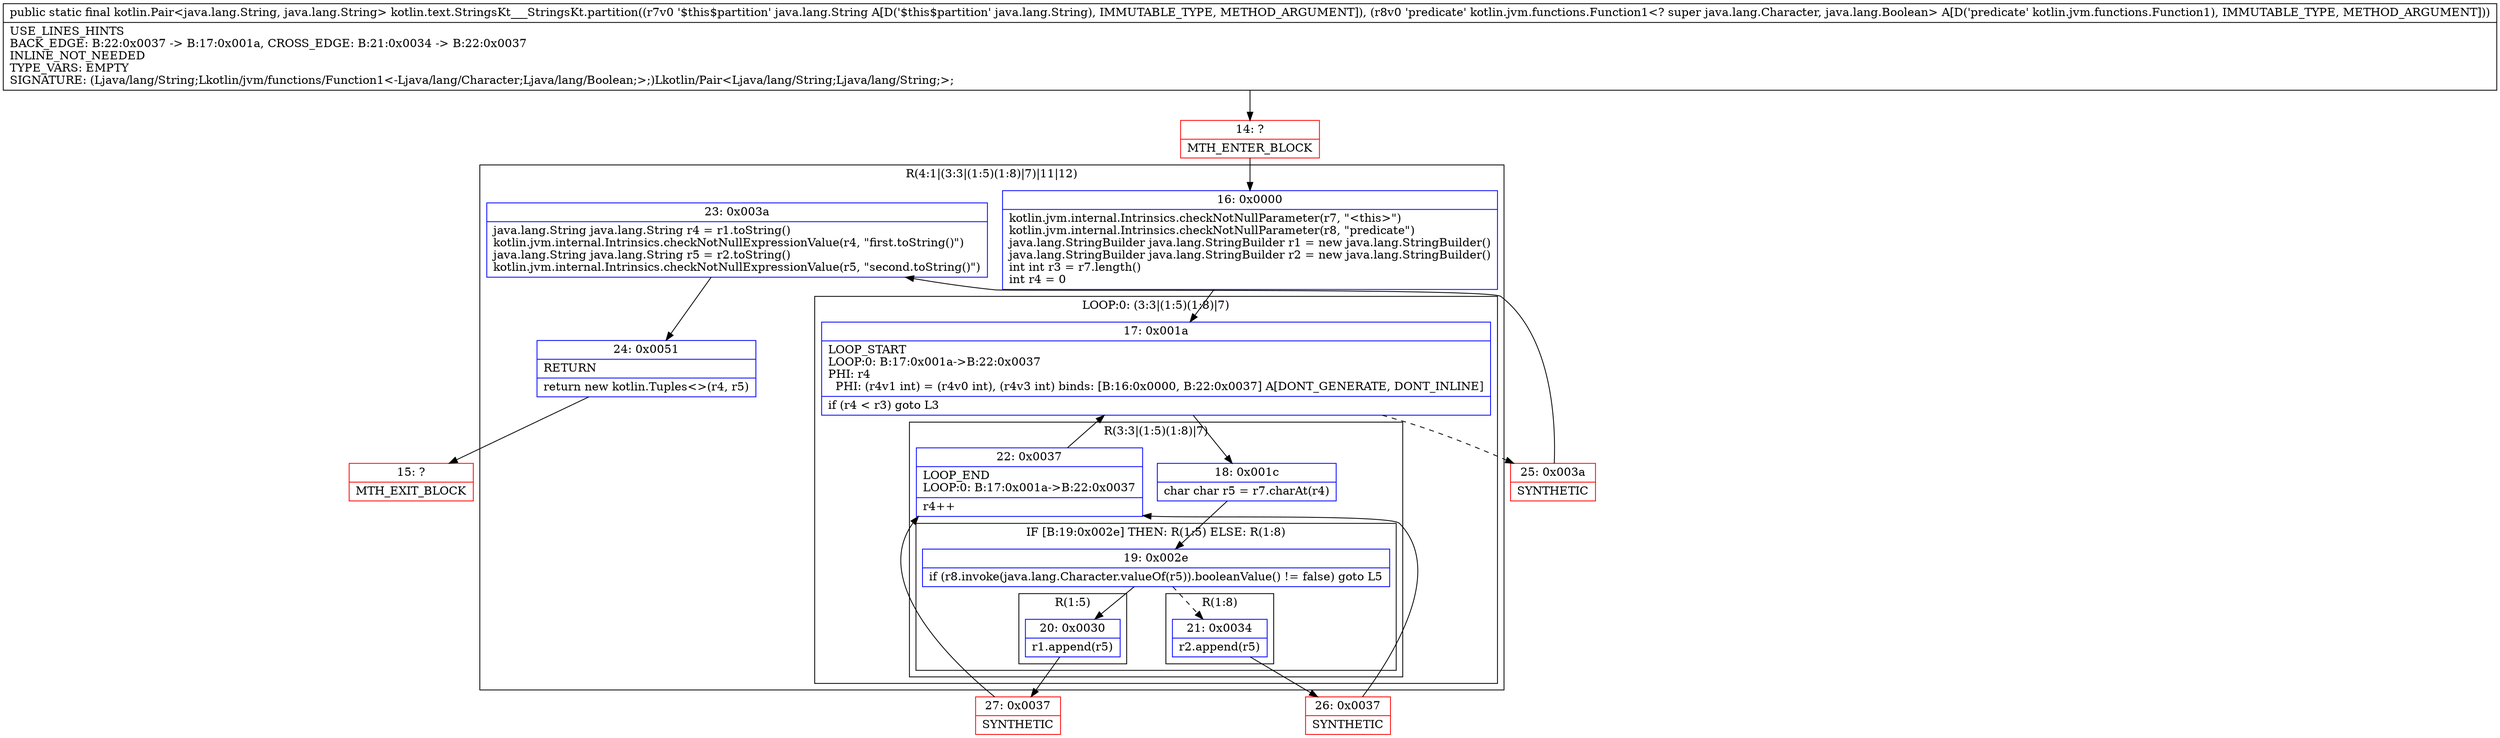 digraph "CFG forkotlin.text.StringsKt___StringsKt.partition(Ljava\/lang\/String;Lkotlin\/jvm\/functions\/Function1;)Lkotlin\/Pair;" {
subgraph cluster_Region_1951335086 {
label = "R(4:1|(3:3|(1:5)(1:8)|7)|11|12)";
node [shape=record,color=blue];
Node_16 [shape=record,label="{16\:\ 0x0000|kotlin.jvm.internal.Intrinsics.checkNotNullParameter(r7, \"\<this\>\")\lkotlin.jvm.internal.Intrinsics.checkNotNullParameter(r8, \"predicate\")\ljava.lang.StringBuilder java.lang.StringBuilder r1 = new java.lang.StringBuilder()\ljava.lang.StringBuilder java.lang.StringBuilder r2 = new java.lang.StringBuilder()\lint int r3 = r7.length()\lint r4 = 0\l}"];
subgraph cluster_LoopRegion_336816801 {
label = "LOOP:0: (3:3|(1:5)(1:8)|7)";
node [shape=record,color=blue];
Node_17 [shape=record,label="{17\:\ 0x001a|LOOP_START\lLOOP:0: B:17:0x001a\-\>B:22:0x0037\lPHI: r4 \l  PHI: (r4v1 int) = (r4v0 int), (r4v3 int) binds: [B:16:0x0000, B:22:0x0037] A[DONT_GENERATE, DONT_INLINE]\l|if (r4 \< r3) goto L3\l}"];
subgraph cluster_Region_415584511 {
label = "R(3:3|(1:5)(1:8)|7)";
node [shape=record,color=blue];
Node_18 [shape=record,label="{18\:\ 0x001c|char char r5 = r7.charAt(r4)\l}"];
subgraph cluster_IfRegion_1340962144 {
label = "IF [B:19:0x002e] THEN: R(1:5) ELSE: R(1:8)";
node [shape=record,color=blue];
Node_19 [shape=record,label="{19\:\ 0x002e|if (r8.invoke(java.lang.Character.valueOf(r5)).booleanValue() != false) goto L5\l}"];
subgraph cluster_Region_1513204190 {
label = "R(1:5)";
node [shape=record,color=blue];
Node_20 [shape=record,label="{20\:\ 0x0030|r1.append(r5)\l}"];
}
subgraph cluster_Region_1937045643 {
label = "R(1:8)";
node [shape=record,color=blue];
Node_21 [shape=record,label="{21\:\ 0x0034|r2.append(r5)\l}"];
}
}
Node_22 [shape=record,label="{22\:\ 0x0037|LOOP_END\lLOOP:0: B:17:0x001a\-\>B:22:0x0037\l|r4++\l}"];
}
}
Node_23 [shape=record,label="{23\:\ 0x003a|java.lang.String java.lang.String r4 = r1.toString()\lkotlin.jvm.internal.Intrinsics.checkNotNullExpressionValue(r4, \"first.toString()\")\ljava.lang.String java.lang.String r5 = r2.toString()\lkotlin.jvm.internal.Intrinsics.checkNotNullExpressionValue(r5, \"second.toString()\")\l}"];
Node_24 [shape=record,label="{24\:\ 0x0051|RETURN\l|return new kotlin.Tuples\<\>(r4, r5)\l}"];
}
Node_14 [shape=record,color=red,label="{14\:\ ?|MTH_ENTER_BLOCK\l}"];
Node_27 [shape=record,color=red,label="{27\:\ 0x0037|SYNTHETIC\l}"];
Node_26 [shape=record,color=red,label="{26\:\ 0x0037|SYNTHETIC\l}"];
Node_25 [shape=record,color=red,label="{25\:\ 0x003a|SYNTHETIC\l}"];
Node_15 [shape=record,color=red,label="{15\:\ ?|MTH_EXIT_BLOCK\l}"];
MethodNode[shape=record,label="{public static final kotlin.Pair\<java.lang.String, java.lang.String\> kotlin.text.StringsKt___StringsKt.partition((r7v0 '$this$partition' java.lang.String A[D('$this$partition' java.lang.String), IMMUTABLE_TYPE, METHOD_ARGUMENT]), (r8v0 'predicate' kotlin.jvm.functions.Function1\<? super java.lang.Character, java.lang.Boolean\> A[D('predicate' kotlin.jvm.functions.Function1), IMMUTABLE_TYPE, METHOD_ARGUMENT]))  | USE_LINES_HINTS\lBACK_EDGE: B:22:0x0037 \-\> B:17:0x001a, CROSS_EDGE: B:21:0x0034 \-\> B:22:0x0037\lINLINE_NOT_NEEDED\lTYPE_VARS: EMPTY\lSIGNATURE: (Ljava\/lang\/String;Lkotlin\/jvm\/functions\/Function1\<\-Ljava\/lang\/Character;Ljava\/lang\/Boolean;\>;)Lkotlin\/Pair\<Ljava\/lang\/String;Ljava\/lang\/String;\>;\l}"];
MethodNode -> Node_14;Node_16 -> Node_17;
Node_17 -> Node_18;
Node_17 -> Node_25[style=dashed];
Node_18 -> Node_19;
Node_19 -> Node_20;
Node_19 -> Node_21[style=dashed];
Node_20 -> Node_27;
Node_21 -> Node_26;
Node_22 -> Node_17;
Node_23 -> Node_24;
Node_24 -> Node_15;
Node_14 -> Node_16;
Node_27 -> Node_22;
Node_26 -> Node_22;
Node_25 -> Node_23;
}


